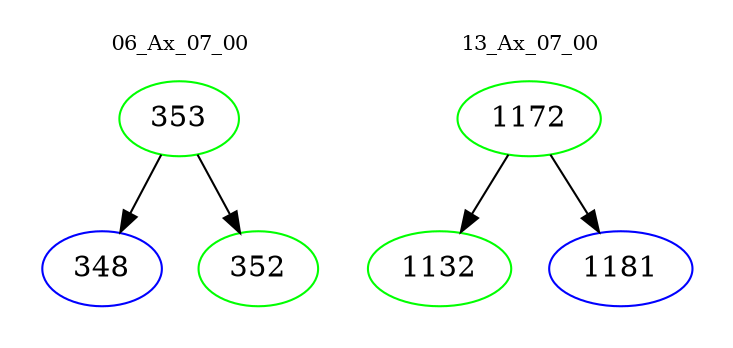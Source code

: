 digraph{
subgraph cluster_0 {
color = white
label = "06_Ax_07_00";
fontsize=10;
T0_353 [label="353", color="green"]
T0_353 -> T0_348 [color="black"]
T0_348 [label="348", color="blue"]
T0_353 -> T0_352 [color="black"]
T0_352 [label="352", color="green"]
}
subgraph cluster_1 {
color = white
label = "13_Ax_07_00";
fontsize=10;
T1_1172 [label="1172", color="green"]
T1_1172 -> T1_1132 [color="black"]
T1_1132 [label="1132", color="green"]
T1_1172 -> T1_1181 [color="black"]
T1_1181 [label="1181", color="blue"]
}
}
